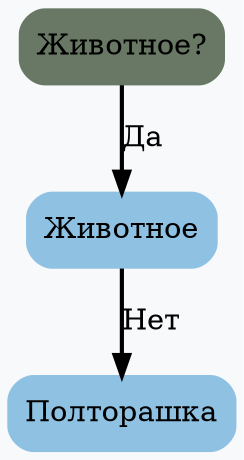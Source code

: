 digraph G {
	rankdir = HR;
	bgcolor="#F7F9FB"
	 node0x503000000040 [shape=Mrecord; style=filled; color="#687864"; label =  "Животное? " ];
	 node0x503000000040 -> node0x5030000000a0 [label="Да"; style=bold; weight=1000; ];
	 node0x5030000000a0 [shape=Mrecord; style=filled; color="#8FC1E3"; label =  "Животное " ];
	 node0x5030000000a0 -> node0x503000000100 [label="Нет"; style=bold; weight=1000; ];
	 node0x503000000100 [shape=Mrecord; style=filled; color="#8FC1E3"; label =  "Полторашка " ];
}
